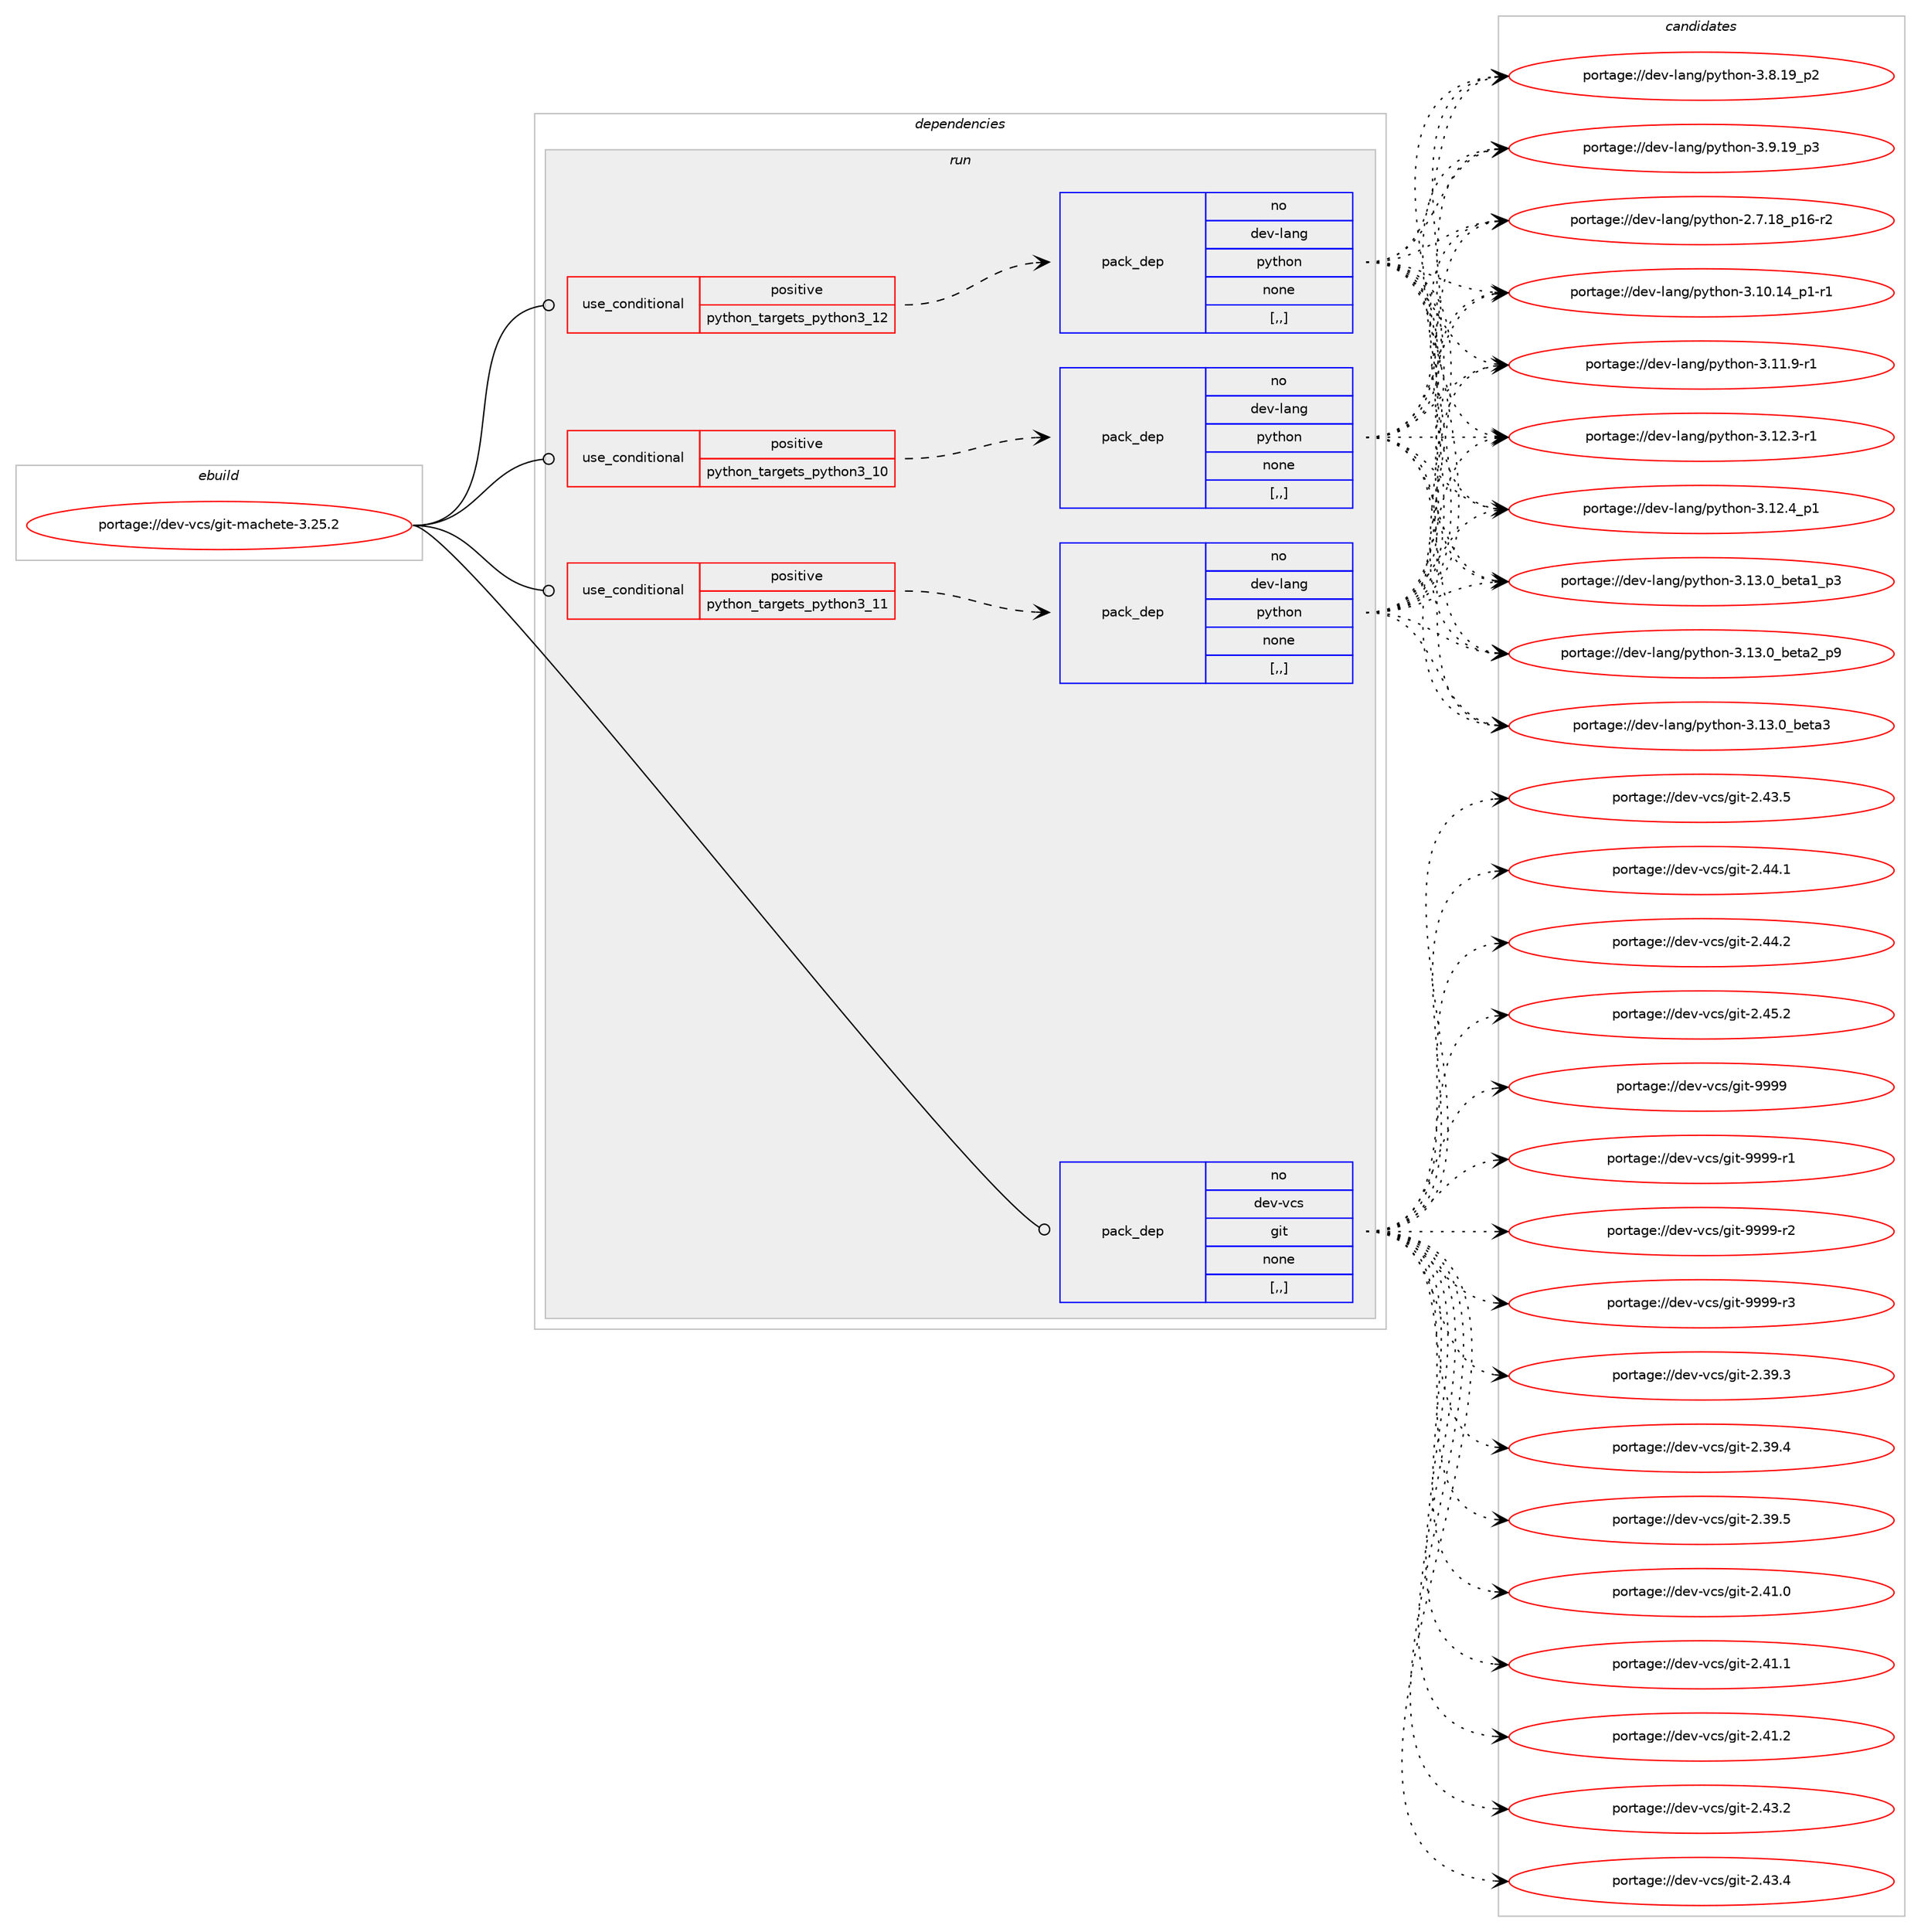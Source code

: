 digraph prolog {

# *************
# Graph options
# *************

newrank=true;
concentrate=true;
compound=true;
graph [rankdir=LR,fontname=Helvetica,fontsize=10,ranksep=1.5];#, ranksep=2.5, nodesep=0.2];
edge  [arrowhead=vee];
node  [fontname=Helvetica,fontsize=10];

# **********
# The ebuild
# **********

subgraph cluster_leftcol {
color=gray;
rank=same;
label=<<i>ebuild</i>>;
id [label="portage://dev-vcs/git-machete-3.25.2", color=red, width=4, href="../dev-vcs/git-machete-3.25.2.svg"];
}

# ****************
# The dependencies
# ****************

subgraph cluster_midcol {
color=gray;
label=<<i>dependencies</i>>;
subgraph cluster_compile {
fillcolor="#eeeeee";
style=filled;
label=<<i>compile</i>>;
}
subgraph cluster_compileandrun {
fillcolor="#eeeeee";
style=filled;
label=<<i>compile and run</i>>;
}
subgraph cluster_run {
fillcolor="#eeeeee";
style=filled;
label=<<i>run</i>>;
subgraph cond61083 {
dependency217950 [label=<<TABLE BORDER="0" CELLBORDER="1" CELLSPACING="0" CELLPADDING="4"><TR><TD ROWSPAN="3" CELLPADDING="10">use_conditional</TD></TR><TR><TD>positive</TD></TR><TR><TD>python_targets_python3_10</TD></TR></TABLE>>, shape=none, color=red];
subgraph pack155424 {
dependency217951 [label=<<TABLE BORDER="0" CELLBORDER="1" CELLSPACING="0" CELLPADDING="4" WIDTH="220"><TR><TD ROWSPAN="6" CELLPADDING="30">pack_dep</TD></TR><TR><TD WIDTH="110">no</TD></TR><TR><TD>dev-lang</TD></TR><TR><TD>python</TD></TR><TR><TD>none</TD></TR><TR><TD>[,,]</TD></TR></TABLE>>, shape=none, color=blue];
}
dependency217950:e -> dependency217951:w [weight=20,style="dashed",arrowhead="vee"];
}
id:e -> dependency217950:w [weight=20,style="solid",arrowhead="odot"];
subgraph cond61084 {
dependency217952 [label=<<TABLE BORDER="0" CELLBORDER="1" CELLSPACING="0" CELLPADDING="4"><TR><TD ROWSPAN="3" CELLPADDING="10">use_conditional</TD></TR><TR><TD>positive</TD></TR><TR><TD>python_targets_python3_11</TD></TR></TABLE>>, shape=none, color=red];
subgraph pack155425 {
dependency217953 [label=<<TABLE BORDER="0" CELLBORDER="1" CELLSPACING="0" CELLPADDING="4" WIDTH="220"><TR><TD ROWSPAN="6" CELLPADDING="30">pack_dep</TD></TR><TR><TD WIDTH="110">no</TD></TR><TR><TD>dev-lang</TD></TR><TR><TD>python</TD></TR><TR><TD>none</TD></TR><TR><TD>[,,]</TD></TR></TABLE>>, shape=none, color=blue];
}
dependency217952:e -> dependency217953:w [weight=20,style="dashed",arrowhead="vee"];
}
id:e -> dependency217952:w [weight=20,style="solid",arrowhead="odot"];
subgraph cond61085 {
dependency217954 [label=<<TABLE BORDER="0" CELLBORDER="1" CELLSPACING="0" CELLPADDING="4"><TR><TD ROWSPAN="3" CELLPADDING="10">use_conditional</TD></TR><TR><TD>positive</TD></TR><TR><TD>python_targets_python3_12</TD></TR></TABLE>>, shape=none, color=red];
subgraph pack155426 {
dependency217955 [label=<<TABLE BORDER="0" CELLBORDER="1" CELLSPACING="0" CELLPADDING="4" WIDTH="220"><TR><TD ROWSPAN="6" CELLPADDING="30">pack_dep</TD></TR><TR><TD WIDTH="110">no</TD></TR><TR><TD>dev-lang</TD></TR><TR><TD>python</TD></TR><TR><TD>none</TD></TR><TR><TD>[,,]</TD></TR></TABLE>>, shape=none, color=blue];
}
dependency217954:e -> dependency217955:w [weight=20,style="dashed",arrowhead="vee"];
}
id:e -> dependency217954:w [weight=20,style="solid",arrowhead="odot"];
subgraph pack155427 {
dependency217956 [label=<<TABLE BORDER="0" CELLBORDER="1" CELLSPACING="0" CELLPADDING="4" WIDTH="220"><TR><TD ROWSPAN="6" CELLPADDING="30">pack_dep</TD></TR><TR><TD WIDTH="110">no</TD></TR><TR><TD>dev-vcs</TD></TR><TR><TD>git</TD></TR><TR><TD>none</TD></TR><TR><TD>[,,]</TD></TR></TABLE>>, shape=none, color=blue];
}
id:e -> dependency217956:w [weight=20,style="solid",arrowhead="odot"];
}
}

# **************
# The candidates
# **************

subgraph cluster_choices {
rank=same;
color=gray;
label=<<i>candidates</i>>;

subgraph choice155424 {
color=black;
nodesep=1;
choice100101118451089711010347112121116104111110455046554649569511249544511450 [label="portage://dev-lang/python-2.7.18_p16-r2", color=red, width=4,href="../dev-lang/python-2.7.18_p16-r2.svg"];
choice100101118451089711010347112121116104111110455146494846495295112494511449 [label="portage://dev-lang/python-3.10.14_p1-r1", color=red, width=4,href="../dev-lang/python-3.10.14_p1-r1.svg"];
choice100101118451089711010347112121116104111110455146494946574511449 [label="portage://dev-lang/python-3.11.9-r1", color=red, width=4,href="../dev-lang/python-3.11.9-r1.svg"];
choice100101118451089711010347112121116104111110455146495046514511449 [label="portage://dev-lang/python-3.12.3-r1", color=red, width=4,href="../dev-lang/python-3.12.3-r1.svg"];
choice100101118451089711010347112121116104111110455146495046529511249 [label="portage://dev-lang/python-3.12.4_p1", color=red, width=4,href="../dev-lang/python-3.12.4_p1.svg"];
choice10010111845108971101034711212111610411111045514649514648959810111697499511251 [label="portage://dev-lang/python-3.13.0_beta1_p3", color=red, width=4,href="../dev-lang/python-3.13.0_beta1_p3.svg"];
choice10010111845108971101034711212111610411111045514649514648959810111697509511257 [label="portage://dev-lang/python-3.13.0_beta2_p9", color=red, width=4,href="../dev-lang/python-3.13.0_beta2_p9.svg"];
choice1001011184510897110103471121211161041111104551464951464895981011169751 [label="portage://dev-lang/python-3.13.0_beta3", color=red, width=4,href="../dev-lang/python-3.13.0_beta3.svg"];
choice100101118451089711010347112121116104111110455146564649579511250 [label="portage://dev-lang/python-3.8.19_p2", color=red, width=4,href="../dev-lang/python-3.8.19_p2.svg"];
choice100101118451089711010347112121116104111110455146574649579511251 [label="portage://dev-lang/python-3.9.19_p3", color=red, width=4,href="../dev-lang/python-3.9.19_p3.svg"];
dependency217951:e -> choice100101118451089711010347112121116104111110455046554649569511249544511450:w [style=dotted,weight="100"];
dependency217951:e -> choice100101118451089711010347112121116104111110455146494846495295112494511449:w [style=dotted,weight="100"];
dependency217951:e -> choice100101118451089711010347112121116104111110455146494946574511449:w [style=dotted,weight="100"];
dependency217951:e -> choice100101118451089711010347112121116104111110455146495046514511449:w [style=dotted,weight="100"];
dependency217951:e -> choice100101118451089711010347112121116104111110455146495046529511249:w [style=dotted,weight="100"];
dependency217951:e -> choice10010111845108971101034711212111610411111045514649514648959810111697499511251:w [style=dotted,weight="100"];
dependency217951:e -> choice10010111845108971101034711212111610411111045514649514648959810111697509511257:w [style=dotted,weight="100"];
dependency217951:e -> choice1001011184510897110103471121211161041111104551464951464895981011169751:w [style=dotted,weight="100"];
dependency217951:e -> choice100101118451089711010347112121116104111110455146564649579511250:w [style=dotted,weight="100"];
dependency217951:e -> choice100101118451089711010347112121116104111110455146574649579511251:w [style=dotted,weight="100"];
}
subgraph choice155425 {
color=black;
nodesep=1;
choice100101118451089711010347112121116104111110455046554649569511249544511450 [label="portage://dev-lang/python-2.7.18_p16-r2", color=red, width=4,href="../dev-lang/python-2.7.18_p16-r2.svg"];
choice100101118451089711010347112121116104111110455146494846495295112494511449 [label="portage://dev-lang/python-3.10.14_p1-r1", color=red, width=4,href="../dev-lang/python-3.10.14_p1-r1.svg"];
choice100101118451089711010347112121116104111110455146494946574511449 [label="portage://dev-lang/python-3.11.9-r1", color=red, width=4,href="../dev-lang/python-3.11.9-r1.svg"];
choice100101118451089711010347112121116104111110455146495046514511449 [label="portage://dev-lang/python-3.12.3-r1", color=red, width=4,href="../dev-lang/python-3.12.3-r1.svg"];
choice100101118451089711010347112121116104111110455146495046529511249 [label="portage://dev-lang/python-3.12.4_p1", color=red, width=4,href="../dev-lang/python-3.12.4_p1.svg"];
choice10010111845108971101034711212111610411111045514649514648959810111697499511251 [label="portage://dev-lang/python-3.13.0_beta1_p3", color=red, width=4,href="../dev-lang/python-3.13.0_beta1_p3.svg"];
choice10010111845108971101034711212111610411111045514649514648959810111697509511257 [label="portage://dev-lang/python-3.13.0_beta2_p9", color=red, width=4,href="../dev-lang/python-3.13.0_beta2_p9.svg"];
choice1001011184510897110103471121211161041111104551464951464895981011169751 [label="portage://dev-lang/python-3.13.0_beta3", color=red, width=4,href="../dev-lang/python-3.13.0_beta3.svg"];
choice100101118451089711010347112121116104111110455146564649579511250 [label="portage://dev-lang/python-3.8.19_p2", color=red, width=4,href="../dev-lang/python-3.8.19_p2.svg"];
choice100101118451089711010347112121116104111110455146574649579511251 [label="portage://dev-lang/python-3.9.19_p3", color=red, width=4,href="../dev-lang/python-3.9.19_p3.svg"];
dependency217953:e -> choice100101118451089711010347112121116104111110455046554649569511249544511450:w [style=dotted,weight="100"];
dependency217953:e -> choice100101118451089711010347112121116104111110455146494846495295112494511449:w [style=dotted,weight="100"];
dependency217953:e -> choice100101118451089711010347112121116104111110455146494946574511449:w [style=dotted,weight="100"];
dependency217953:e -> choice100101118451089711010347112121116104111110455146495046514511449:w [style=dotted,weight="100"];
dependency217953:e -> choice100101118451089711010347112121116104111110455146495046529511249:w [style=dotted,weight="100"];
dependency217953:e -> choice10010111845108971101034711212111610411111045514649514648959810111697499511251:w [style=dotted,weight="100"];
dependency217953:e -> choice10010111845108971101034711212111610411111045514649514648959810111697509511257:w [style=dotted,weight="100"];
dependency217953:e -> choice1001011184510897110103471121211161041111104551464951464895981011169751:w [style=dotted,weight="100"];
dependency217953:e -> choice100101118451089711010347112121116104111110455146564649579511250:w [style=dotted,weight="100"];
dependency217953:e -> choice100101118451089711010347112121116104111110455146574649579511251:w [style=dotted,weight="100"];
}
subgraph choice155426 {
color=black;
nodesep=1;
choice100101118451089711010347112121116104111110455046554649569511249544511450 [label="portage://dev-lang/python-2.7.18_p16-r2", color=red, width=4,href="../dev-lang/python-2.7.18_p16-r2.svg"];
choice100101118451089711010347112121116104111110455146494846495295112494511449 [label="portage://dev-lang/python-3.10.14_p1-r1", color=red, width=4,href="../dev-lang/python-3.10.14_p1-r1.svg"];
choice100101118451089711010347112121116104111110455146494946574511449 [label="portage://dev-lang/python-3.11.9-r1", color=red, width=4,href="../dev-lang/python-3.11.9-r1.svg"];
choice100101118451089711010347112121116104111110455146495046514511449 [label="portage://dev-lang/python-3.12.3-r1", color=red, width=4,href="../dev-lang/python-3.12.3-r1.svg"];
choice100101118451089711010347112121116104111110455146495046529511249 [label="portage://dev-lang/python-3.12.4_p1", color=red, width=4,href="../dev-lang/python-3.12.4_p1.svg"];
choice10010111845108971101034711212111610411111045514649514648959810111697499511251 [label="portage://dev-lang/python-3.13.0_beta1_p3", color=red, width=4,href="../dev-lang/python-3.13.0_beta1_p3.svg"];
choice10010111845108971101034711212111610411111045514649514648959810111697509511257 [label="portage://dev-lang/python-3.13.0_beta2_p9", color=red, width=4,href="../dev-lang/python-3.13.0_beta2_p9.svg"];
choice1001011184510897110103471121211161041111104551464951464895981011169751 [label="portage://dev-lang/python-3.13.0_beta3", color=red, width=4,href="../dev-lang/python-3.13.0_beta3.svg"];
choice100101118451089711010347112121116104111110455146564649579511250 [label="portage://dev-lang/python-3.8.19_p2", color=red, width=4,href="../dev-lang/python-3.8.19_p2.svg"];
choice100101118451089711010347112121116104111110455146574649579511251 [label="portage://dev-lang/python-3.9.19_p3", color=red, width=4,href="../dev-lang/python-3.9.19_p3.svg"];
dependency217955:e -> choice100101118451089711010347112121116104111110455046554649569511249544511450:w [style=dotted,weight="100"];
dependency217955:e -> choice100101118451089711010347112121116104111110455146494846495295112494511449:w [style=dotted,weight="100"];
dependency217955:e -> choice100101118451089711010347112121116104111110455146494946574511449:w [style=dotted,weight="100"];
dependency217955:e -> choice100101118451089711010347112121116104111110455146495046514511449:w [style=dotted,weight="100"];
dependency217955:e -> choice100101118451089711010347112121116104111110455146495046529511249:w [style=dotted,weight="100"];
dependency217955:e -> choice10010111845108971101034711212111610411111045514649514648959810111697499511251:w [style=dotted,weight="100"];
dependency217955:e -> choice10010111845108971101034711212111610411111045514649514648959810111697509511257:w [style=dotted,weight="100"];
dependency217955:e -> choice1001011184510897110103471121211161041111104551464951464895981011169751:w [style=dotted,weight="100"];
dependency217955:e -> choice100101118451089711010347112121116104111110455146564649579511250:w [style=dotted,weight="100"];
dependency217955:e -> choice100101118451089711010347112121116104111110455146574649579511251:w [style=dotted,weight="100"];
}
subgraph choice155427 {
color=black;
nodesep=1;
choice10010111845118991154710310511645504651574651 [label="portage://dev-vcs/git-2.39.3", color=red, width=4,href="../dev-vcs/git-2.39.3.svg"];
choice10010111845118991154710310511645504651574652 [label="portage://dev-vcs/git-2.39.4", color=red, width=4,href="../dev-vcs/git-2.39.4.svg"];
choice10010111845118991154710310511645504651574653 [label="portage://dev-vcs/git-2.39.5", color=red, width=4,href="../dev-vcs/git-2.39.5.svg"];
choice10010111845118991154710310511645504652494648 [label="portage://dev-vcs/git-2.41.0", color=red, width=4,href="../dev-vcs/git-2.41.0.svg"];
choice10010111845118991154710310511645504652494649 [label="portage://dev-vcs/git-2.41.1", color=red, width=4,href="../dev-vcs/git-2.41.1.svg"];
choice10010111845118991154710310511645504652494650 [label="portage://dev-vcs/git-2.41.2", color=red, width=4,href="../dev-vcs/git-2.41.2.svg"];
choice10010111845118991154710310511645504652514650 [label="portage://dev-vcs/git-2.43.2", color=red, width=4,href="../dev-vcs/git-2.43.2.svg"];
choice10010111845118991154710310511645504652514652 [label="portage://dev-vcs/git-2.43.4", color=red, width=4,href="../dev-vcs/git-2.43.4.svg"];
choice10010111845118991154710310511645504652514653 [label="portage://dev-vcs/git-2.43.5", color=red, width=4,href="../dev-vcs/git-2.43.5.svg"];
choice10010111845118991154710310511645504652524649 [label="portage://dev-vcs/git-2.44.1", color=red, width=4,href="../dev-vcs/git-2.44.1.svg"];
choice10010111845118991154710310511645504652524650 [label="portage://dev-vcs/git-2.44.2", color=red, width=4,href="../dev-vcs/git-2.44.2.svg"];
choice10010111845118991154710310511645504652534650 [label="portage://dev-vcs/git-2.45.2", color=red, width=4,href="../dev-vcs/git-2.45.2.svg"];
choice1001011184511899115471031051164557575757 [label="portage://dev-vcs/git-9999", color=red, width=4,href="../dev-vcs/git-9999.svg"];
choice10010111845118991154710310511645575757574511449 [label="portage://dev-vcs/git-9999-r1", color=red, width=4,href="../dev-vcs/git-9999-r1.svg"];
choice10010111845118991154710310511645575757574511450 [label="portage://dev-vcs/git-9999-r2", color=red, width=4,href="../dev-vcs/git-9999-r2.svg"];
choice10010111845118991154710310511645575757574511451 [label="portage://dev-vcs/git-9999-r3", color=red, width=4,href="../dev-vcs/git-9999-r3.svg"];
dependency217956:e -> choice10010111845118991154710310511645504651574651:w [style=dotted,weight="100"];
dependency217956:e -> choice10010111845118991154710310511645504651574652:w [style=dotted,weight="100"];
dependency217956:e -> choice10010111845118991154710310511645504651574653:w [style=dotted,weight="100"];
dependency217956:e -> choice10010111845118991154710310511645504652494648:w [style=dotted,weight="100"];
dependency217956:e -> choice10010111845118991154710310511645504652494649:w [style=dotted,weight="100"];
dependency217956:e -> choice10010111845118991154710310511645504652494650:w [style=dotted,weight="100"];
dependency217956:e -> choice10010111845118991154710310511645504652514650:w [style=dotted,weight="100"];
dependency217956:e -> choice10010111845118991154710310511645504652514652:w [style=dotted,weight="100"];
dependency217956:e -> choice10010111845118991154710310511645504652514653:w [style=dotted,weight="100"];
dependency217956:e -> choice10010111845118991154710310511645504652524649:w [style=dotted,weight="100"];
dependency217956:e -> choice10010111845118991154710310511645504652524650:w [style=dotted,weight="100"];
dependency217956:e -> choice10010111845118991154710310511645504652534650:w [style=dotted,weight="100"];
dependency217956:e -> choice1001011184511899115471031051164557575757:w [style=dotted,weight="100"];
dependency217956:e -> choice10010111845118991154710310511645575757574511449:w [style=dotted,weight="100"];
dependency217956:e -> choice10010111845118991154710310511645575757574511450:w [style=dotted,weight="100"];
dependency217956:e -> choice10010111845118991154710310511645575757574511451:w [style=dotted,weight="100"];
}
}

}
